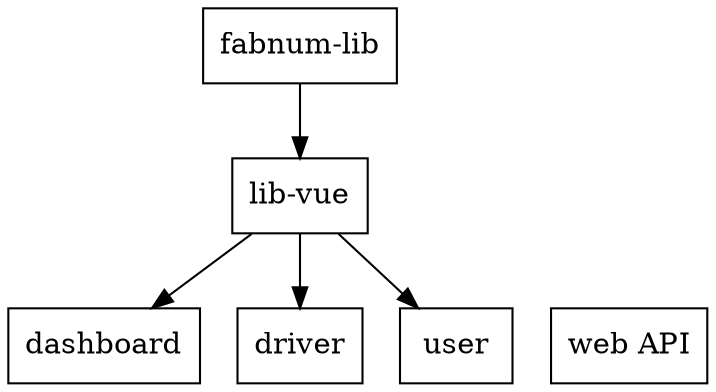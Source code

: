 digraph d {
    node [shape=box];
    {
        rank=same;
        fabnumLib[label="fabnum-lib"];
    }
    {
        rank=same;
        vueLib[label="lib-vue"];
    }
    {
        rank=same;
        dashboard[label="dashboard"];
        driver[label="driver"];
        user[label="user"];
        api[label="web API"];
    }

    fabnumLib -> vueLib -> {dashboard,driver,user};
    api;
}

